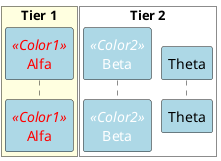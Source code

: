{
  "sha1": "tkba5lb2w56i0pnciv9save4y4q6t9o",
  "insertion": {
    "when": "2024-06-04T17:28:46.353Z",
    "url": "https://forum.plantuml.net/10089/fontcolor-not-applied-in-sequence-participant",
    "user": "plantuml@gmail.com"
  }
}
@startuml
skinparam useBetaStyle true

<style>
sequenceDiagram {
  box {
        BackgroundColor Yellow
        .Client{
            BackgroundColor LightYellow
        }
        .Cloud {
            BackgroundColor LightRed
        }
  }
  participant {
        BackgroundColor LightBlue
        FontColor Black
        .Color1 {
          FontColor Red
        }
        .Color2 {
          FontColor white
        }
  }
}
</style>

box "Tier 1"  <<Client>>
    participant "Alfa" as a <<Color1>>
end box
box "Tier 2"  <<Cloud>>
    participant "Beta" as b <<Color2>>
    participant "Theta" as c
end box
@enduml
